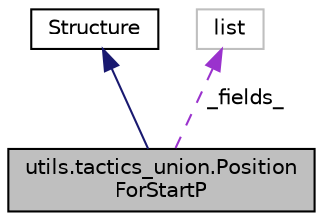 digraph "utils.tactics_union.PositionForStartP"
{
 // INTERACTIVE_SVG=YES
  edge [fontname="Helvetica",fontsize="10",labelfontname="Helvetica",labelfontsize="10"];
  node [fontname="Helvetica",fontsize="10",shape=record];
  Node1 [label="utils.tactics_union.Position\lForStartP",height=0.2,width=0.4,color="black", fillcolor="grey75", style="filled", fontcolor="black"];
  Node2 -> Node1 [dir="back",color="midnightblue",fontsize="10",style="solid",fontname="Helvetica"];
  Node2 [label="Structure",height=0.2,width=0.4,color="black", fillcolor="white", style="filled",URL="$d3/d0e/class_structure.html"];
  Node3 -> Node1 [dir="back",color="darkorchid3",fontsize="10",style="dashed",label=" _fields_" ,fontname="Helvetica"];
  Node3 [label="list",height=0.2,width=0.4,color="grey75", fillcolor="white", style="filled"];
}

